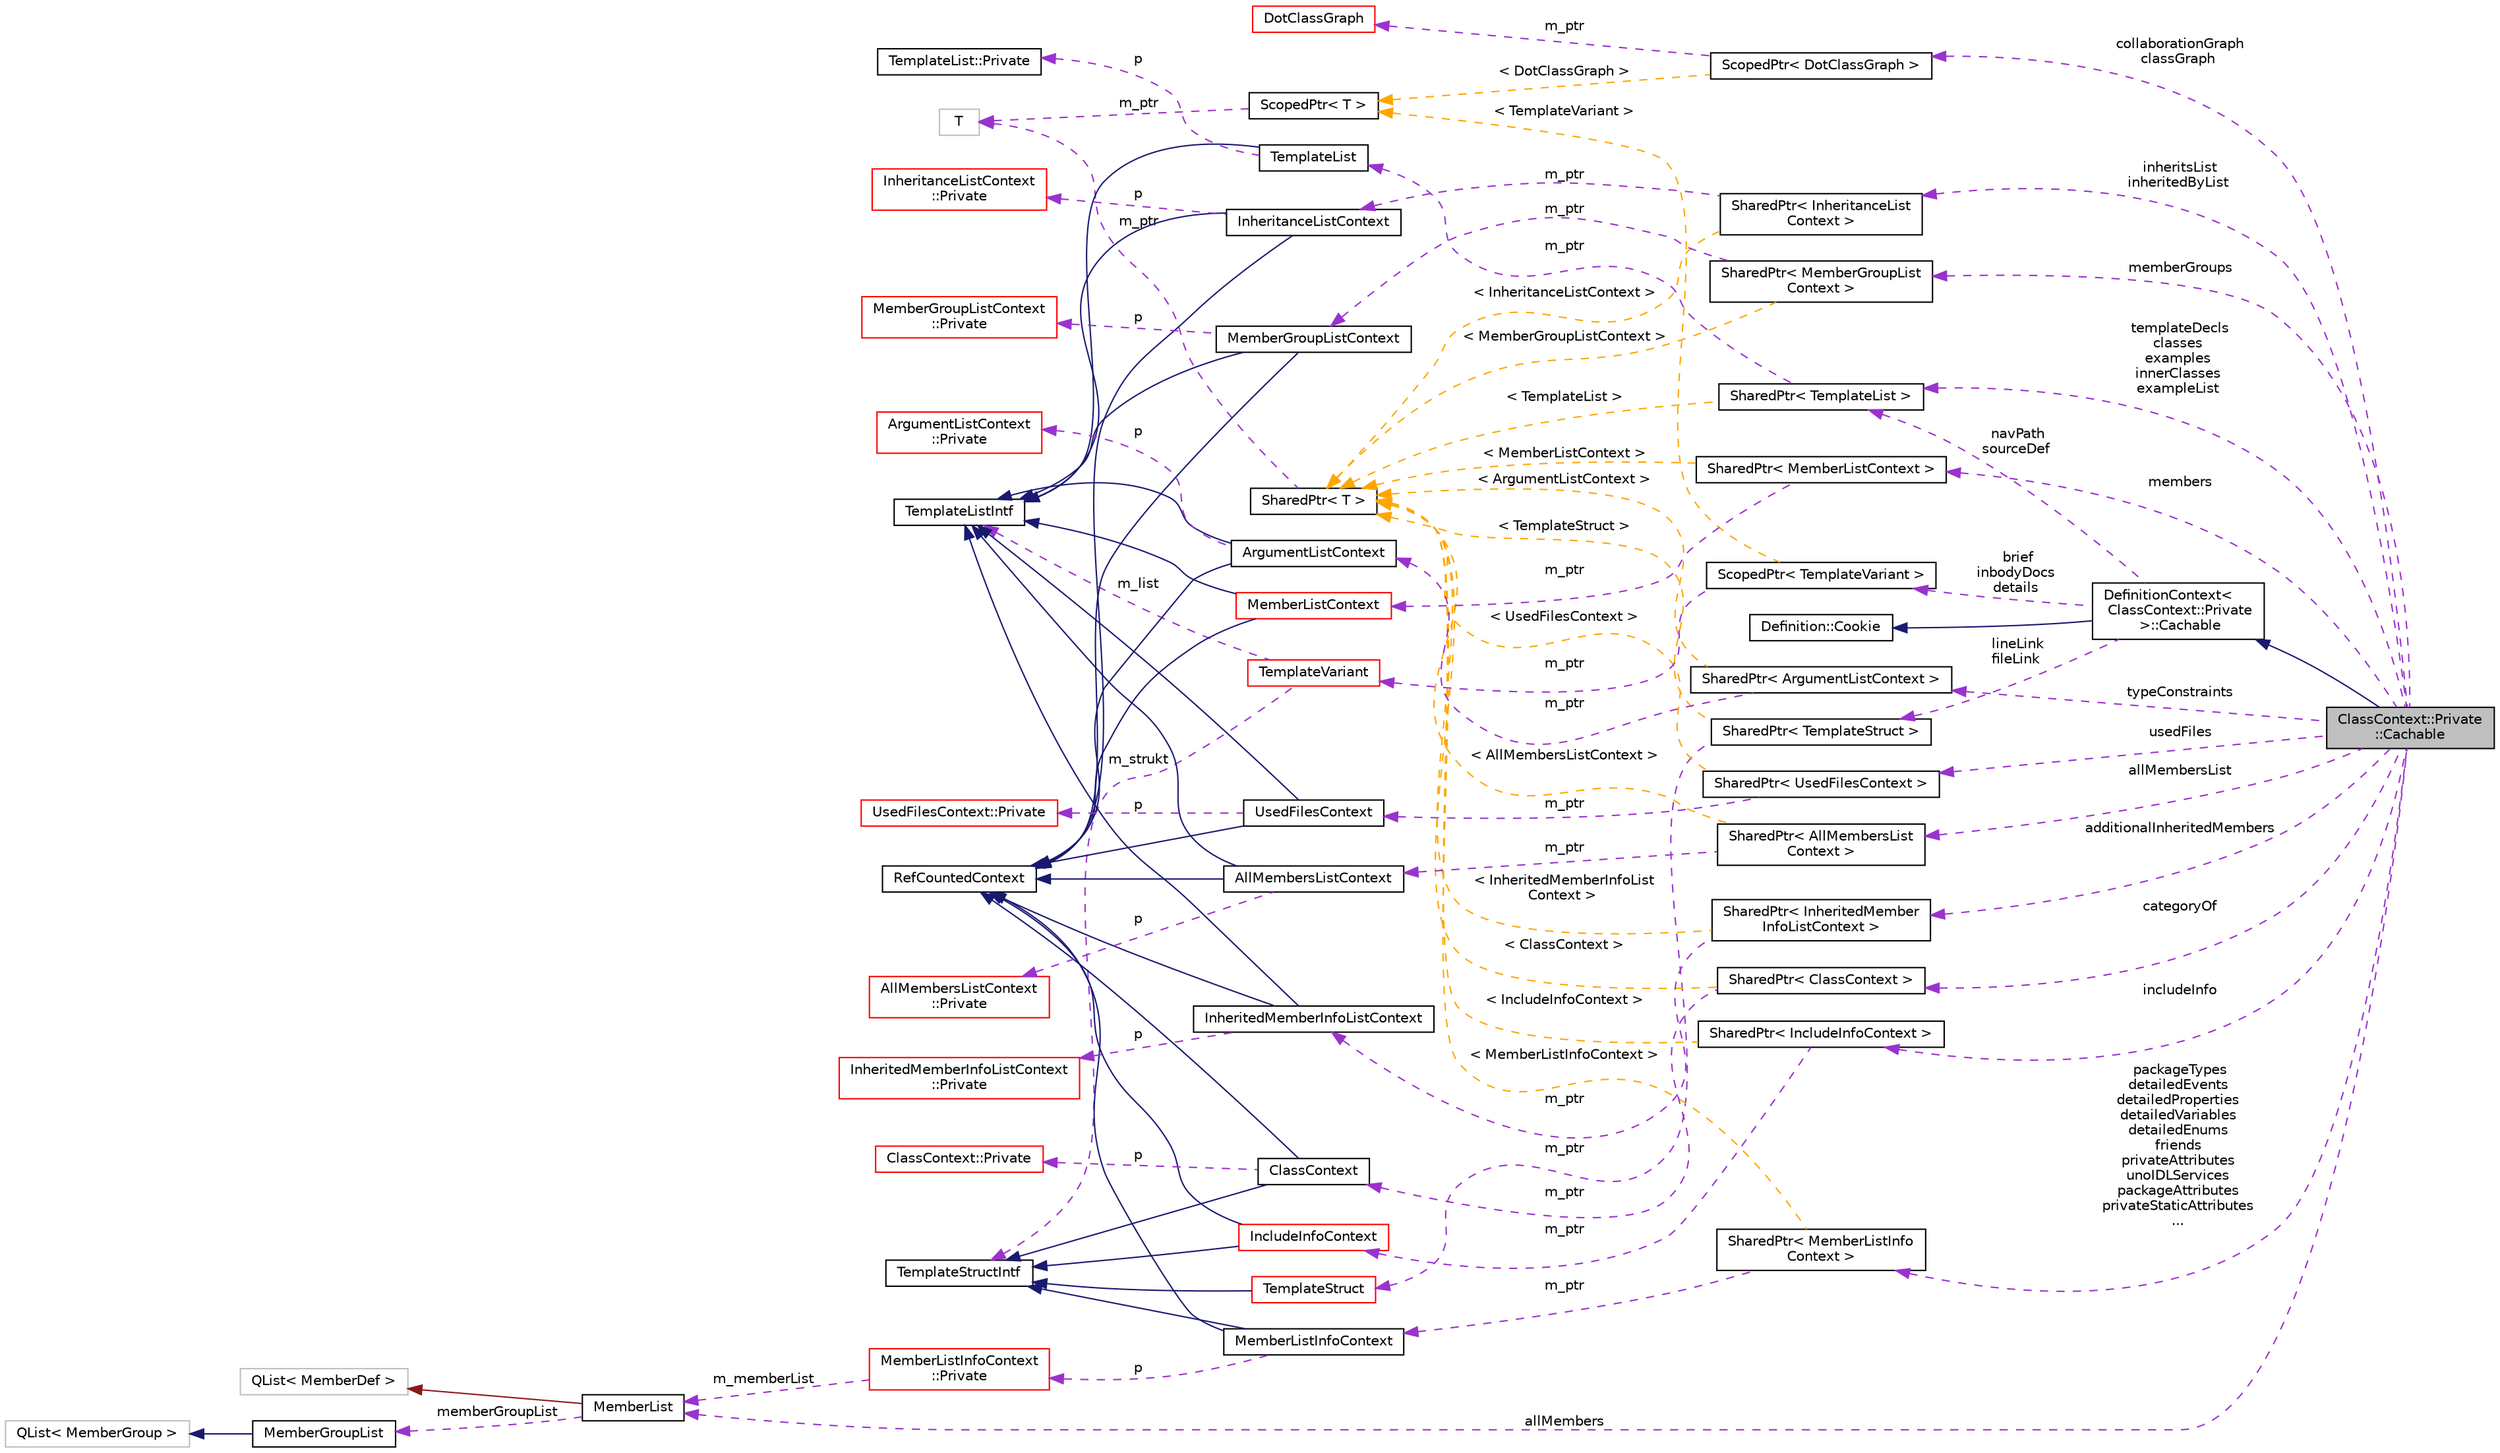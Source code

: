 digraph "ClassContext::Private::Cachable"
{
 // INTERACTIVE_SVG=YES
  edge [fontname="Helvetica",fontsize="10",labelfontname="Helvetica",labelfontsize="10"];
  node [fontname="Helvetica",fontsize="10",shape=record];
  rankdir="LR";
  Node3 [label="ClassContext::Private\l::Cachable",height=0.2,width=0.4,color="black", fillcolor="grey75", style="filled", fontcolor="black"];
  Node4 -> Node3 [dir="back",color="midnightblue",fontsize="10",style="solid",fontname="Helvetica"];
  Node4 [label="DefinitionContext\<\l ClassContext::Private\l \>::Cachable",height=0.2,width=0.4,color="black", fillcolor="white", style="filled",URL="$d9/d7b/struct_definition_context_1_1_cachable.html"];
  Node5 -> Node4 [dir="back",color="midnightblue",fontsize="10",style="solid",fontname="Helvetica"];
  Node5 [label="Definition::Cookie",height=0.2,width=0.4,color="black", fillcolor="white", style="filled",URL="$d1/d2f/struct_definition_1_1_cookie.html"];
  Node6 -> Node4 [dir="back",color="darkorchid3",fontsize="10",style="dashed",label=" lineLink\nfileLink" ,fontname="Helvetica"];
  Node6 [label="SharedPtr\< TemplateStruct \>",height=0.2,width=0.4,color="black", fillcolor="white", style="filled",URL="$df/d12/class_shared_ptr.html"];
  Node7 -> Node6 [dir="back",color="darkorchid3",fontsize="10",style="dashed",label=" m_ptr" ,fontname="Helvetica"];
  Node7 [label="TemplateStruct",height=0.2,width=0.4,color="red", fillcolor="white", style="filled",URL="$d8/d4b/class_template_struct.html",tooltip="Default implementation of a context value of type struct. "];
  Node8 -> Node7 [dir="back",color="midnightblue",fontsize="10",style="solid",fontname="Helvetica"];
  Node8 [label="TemplateStructIntf",height=0.2,width=0.4,color="black", fillcolor="white", style="filled",URL="$d9/de8/class_template_struct_intf.html",tooltip="Abstract interface for a context value of type struct. "];
  Node10 -> Node6 [dir="back",color="orange",fontsize="10",style="dashed",label=" \< TemplateStruct \>" ,fontname="Helvetica"];
  Node10 [label="SharedPtr\< T \>",height=0.2,width=0.4,color="black", fillcolor="white", style="filled",URL="$df/d12/class_shared_ptr.html",tooltip="Reference counting smart pointer. "];
  Node11 -> Node10 [dir="back",color="darkorchid3",fontsize="10",style="dashed",label=" m_ptr" ,fontname="Helvetica"];
  Node11 [label="T",height=0.2,width=0.4,color="grey75", fillcolor="white", style="filled"];
  Node12 -> Node4 [dir="back",color="darkorchid3",fontsize="10",style="dashed",label=" navPath\nsourceDef" ,fontname="Helvetica"];
  Node12 [label="SharedPtr\< TemplateList \>",height=0.2,width=0.4,color="black", fillcolor="white", style="filled",URL="$df/d12/class_shared_ptr.html"];
  Node13 -> Node12 [dir="back",color="darkorchid3",fontsize="10",style="dashed",label=" m_ptr" ,fontname="Helvetica"];
  Node13 [label="TemplateList",height=0.2,width=0.4,color="black", fillcolor="white", style="filled",URL="$de/dab/class_template_list.html",tooltip="Default implementation of a context value of type list. "];
  Node14 -> Node13 [dir="back",color="midnightblue",fontsize="10",style="solid",fontname="Helvetica"];
  Node14 [label="TemplateListIntf",height=0.2,width=0.4,color="black", fillcolor="white", style="filled",URL="$d6/d88/class_template_list_intf.html",tooltip="Abstract read-only interface for a context value of type list. "];
  Node15 -> Node13 [dir="back",color="darkorchid3",fontsize="10",style="dashed",label=" p" ,fontname="Helvetica"];
  Node15 [label="TemplateList::Private",height=0.2,width=0.4,color="black", fillcolor="white", style="filled",URL="$d5/dee/class_template_list_1_1_private.html",tooltip="Private data of a template list object. "];
  Node10 -> Node12 [dir="back",color="orange",fontsize="10",style="dashed",label=" \< TemplateList \>" ,fontname="Helvetica"];
  Node16 -> Node4 [dir="back",color="darkorchid3",fontsize="10",style="dashed",label=" brief\ninbodyDocs\ndetails" ,fontname="Helvetica"];
  Node16 [label="ScopedPtr\< TemplateVariant \>",height=0.2,width=0.4,color="black", fillcolor="white", style="filled",URL="$dd/d9b/class_scoped_ptr.html"];
  Node17 -> Node16 [dir="back",color="darkorchid3",fontsize="10",style="dashed",label=" m_ptr" ,fontname="Helvetica"];
  Node17 [label="TemplateVariant",height=0.2,width=0.4,color="red", fillcolor="white", style="filled",URL="$d1/dba/class_template_variant.html",tooltip="Variant type which can hold one value of a fixed set of types. "];
  Node14 -> Node17 [dir="back",color="darkorchid3",fontsize="10",style="dashed",label=" m_list" ,fontname="Helvetica"];
  Node8 -> Node17 [dir="back",color="darkorchid3",fontsize="10",style="dashed",label=" m_strukt" ,fontname="Helvetica"];
  Node19 -> Node16 [dir="back",color="orange",fontsize="10",style="dashed",label=" \< TemplateVariant \>" ,fontname="Helvetica"];
  Node19 [label="ScopedPtr\< T \>",height=0.2,width=0.4,color="black", fillcolor="white", style="filled",URL="$dd/d9b/class_scoped_ptr.html",tooltip="Scoped smart pointer. "];
  Node11 -> Node19 [dir="back",color="darkorchid3",fontsize="10",style="dashed",label=" m_ptr" ,fontname="Helvetica"];
  Node20 -> Node3 [dir="back",color="darkorchid3",fontsize="10",style="dashed",label=" packageTypes\ndetailedEvents\ndetailedProperties\ndetailedVariables\ndetailedEnums\nfriends\nprivateAttributes\nunoIDLServices\npackageAttributes\nprivateStaticAttributes\n..." ,fontname="Helvetica"];
  Node20 [label="SharedPtr\< MemberListInfo\lContext \>",height=0.2,width=0.4,color="black", fillcolor="white", style="filled",URL="$df/d12/class_shared_ptr.html"];
  Node21 -> Node20 [dir="back",color="darkorchid3",fontsize="10",style="dashed",label=" m_ptr" ,fontname="Helvetica"];
  Node21 [label="MemberListInfoContext",height=0.2,width=0.4,color="black", fillcolor="white", style="filled",URL="$d8/df1/class_member_list_info_context.html"];
  Node22 -> Node21 [dir="back",color="midnightblue",fontsize="10",style="solid",fontname="Helvetica"];
  Node22 [label="RefCountedContext",height=0.2,width=0.4,color="black", fillcolor="white", style="filled",URL="$d8/d96/class_ref_counted_context.html",tooltip="Helper class to support reference counting. "];
  Node8 -> Node21 [dir="back",color="midnightblue",fontsize="10",style="solid",fontname="Helvetica"];
  Node23 -> Node21 [dir="back",color="darkorchid3",fontsize="10",style="dashed",label=" p" ,fontname="Helvetica"];
  Node23 [label="MemberListInfoContext\l::Private",height=0.2,width=0.4,color="red", fillcolor="white", style="filled",URL="$d8/d66/class_member_list_info_context_1_1_private.html"];
  Node24 -> Node23 [dir="back",color="darkorchid3",fontsize="10",style="dashed",label=" m_memberList" ,fontname="Helvetica"];
  Node24 [label="MemberList",height=0.2,width=0.4,color="black", fillcolor="white", style="filled",URL="$dd/d13/class_member_list.html",tooltip="A list of MemberDef objects. "];
  Node25 -> Node24 [dir="back",color="firebrick4",fontsize="10",style="solid",fontname="Helvetica"];
  Node25 [label="QList\< MemberDef \>",height=0.2,width=0.4,color="grey75", fillcolor="white", style="filled"];
  Node26 -> Node24 [dir="back",color="darkorchid3",fontsize="10",style="dashed",label=" memberGroupList" ,fontname="Helvetica"];
  Node26 [label="MemberGroupList",height=0.2,width=0.4,color="black", fillcolor="white", style="filled",URL="$df/d11/class_member_group_list.html",tooltip="A list of MemberGroup objects. "];
  Node27 -> Node26 [dir="back",color="midnightblue",fontsize="10",style="solid",fontname="Helvetica"];
  Node27 [label="QList\< MemberGroup \>",height=0.2,width=0.4,color="grey75", fillcolor="white", style="filled"];
  Node10 -> Node20 [dir="back",color="orange",fontsize="10",style="dashed",label=" \< MemberListInfoContext \>" ,fontname="Helvetica"];
  Node81 -> Node3 [dir="back",color="darkorchid3",fontsize="10",style="dashed",label=" usedFiles" ,fontname="Helvetica"];
  Node81 [label="SharedPtr\< UsedFilesContext \>",height=0.2,width=0.4,color="black", fillcolor="white", style="filled",URL="$df/d12/class_shared_ptr.html"];
  Node82 -> Node81 [dir="back",color="darkorchid3",fontsize="10",style="dashed",label=" m_ptr" ,fontname="Helvetica"];
  Node82 [label="UsedFilesContext",height=0.2,width=0.4,color="black", fillcolor="white", style="filled",URL="$dc/dd4/class_used_files_context.html"];
  Node22 -> Node82 [dir="back",color="midnightblue",fontsize="10",style="solid",fontname="Helvetica"];
  Node14 -> Node82 [dir="back",color="midnightblue",fontsize="10",style="solid",fontname="Helvetica"];
  Node83 -> Node82 [dir="back",color="darkorchid3",fontsize="10",style="dashed",label=" p" ,fontname="Helvetica"];
  Node83 [label="UsedFilesContext::Private",height=0.2,width=0.4,color="red", fillcolor="white", style="filled",URL="$db/da0/class_used_files_context_1_1_private.html"];
  Node10 -> Node81 [dir="back",color="orange",fontsize="10",style="dashed",label=" \< UsedFilesContext \>" ,fontname="Helvetica"];
  Node29 -> Node3 [dir="back",color="darkorchid3",fontsize="10",style="dashed",label=" memberGroups" ,fontname="Helvetica"];
  Node29 [label="SharedPtr\< MemberGroupList\lContext \>",height=0.2,width=0.4,color="black", fillcolor="white", style="filled",URL="$df/d12/class_shared_ptr.html"];
  Node30 -> Node29 [dir="back",color="darkorchid3",fontsize="10",style="dashed",label=" m_ptr" ,fontname="Helvetica"];
  Node30 [label="MemberGroupListContext",height=0.2,width=0.4,color="black", fillcolor="white", style="filled",URL="$d4/d1c/class_member_group_list_context.html"];
  Node22 -> Node30 [dir="back",color="midnightblue",fontsize="10",style="solid",fontname="Helvetica"];
  Node14 -> Node30 [dir="back",color="midnightblue",fontsize="10",style="solid",fontname="Helvetica"];
  Node31 -> Node30 [dir="back",color="darkorchid3",fontsize="10",style="dashed",label=" p" ,fontname="Helvetica"];
  Node31 [label="MemberGroupListContext\l::Private",height=0.2,width=0.4,color="red", fillcolor="white", style="filled",URL="$d3/d09/class_member_group_list_context_1_1_private.html"];
  Node10 -> Node29 [dir="back",color="orange",fontsize="10",style="dashed",label=" \< MemberGroupListContext \>" ,fontname="Helvetica"];
  Node24 -> Node3 [dir="back",color="darkorchid3",fontsize="10",style="dashed",label=" allMembers" ,fontname="Helvetica"];
  Node84 -> Node3 [dir="back",color="darkorchid3",fontsize="10",style="dashed",label=" allMembersList" ,fontname="Helvetica"];
  Node84 [label="SharedPtr\< AllMembersList\lContext \>",height=0.2,width=0.4,color="black", fillcolor="white", style="filled",URL="$df/d12/class_shared_ptr.html"];
  Node85 -> Node84 [dir="back",color="darkorchid3",fontsize="10",style="dashed",label=" m_ptr" ,fontname="Helvetica"];
  Node85 [label="AllMembersListContext",height=0.2,width=0.4,color="black", fillcolor="white", style="filled",URL="$d6/d10/class_all_members_list_context.html"];
  Node22 -> Node85 [dir="back",color="midnightblue",fontsize="10",style="solid",fontname="Helvetica"];
  Node14 -> Node85 [dir="back",color="midnightblue",fontsize="10",style="solid",fontname="Helvetica"];
  Node86 -> Node85 [dir="back",color="darkorchid3",fontsize="10",style="dashed",label=" p" ,fontname="Helvetica"];
  Node86 [label="AllMembersListContext\l::Private",height=0.2,width=0.4,color="red", fillcolor="white", style="filled",URL="$d6/db0/class_all_members_list_context_1_1_private.html"];
  Node10 -> Node84 [dir="back",color="orange",fontsize="10",style="dashed",label=" \< AllMembersListContext \>" ,fontname="Helvetica"];
  Node87 -> Node3 [dir="back",color="darkorchid3",fontsize="10",style="dashed",label=" categoryOf" ,fontname="Helvetica"];
  Node87 [label="SharedPtr\< ClassContext \>",height=0.2,width=0.4,color="black", fillcolor="white", style="filled",URL="$df/d12/class_shared_ptr.html"];
  Node88 -> Node87 [dir="back",color="darkorchid3",fontsize="10",style="dashed",label=" m_ptr" ,fontname="Helvetica"];
  Node88 [label="ClassContext",height=0.2,width=0.4,color="black", fillcolor="white", style="filled",URL="$dc/d38/class_class_context.html"];
  Node22 -> Node88 [dir="back",color="midnightblue",fontsize="10",style="solid",fontname="Helvetica"];
  Node8 -> Node88 [dir="back",color="midnightblue",fontsize="10",style="solid",fontname="Helvetica"];
  Node89 -> Node88 [dir="back",color="darkorchid3",fontsize="10",style="dashed",label=" p" ,fontname="Helvetica"];
  Node89 [label="ClassContext::Private",height=0.2,width=0.4,color="red", fillcolor="white", style="filled",URL="$d5/d54/class_class_context_1_1_private.html"];
  Node10 -> Node87 [dir="back",color="orange",fontsize="10",style="dashed",label=" \< ClassContext \>" ,fontname="Helvetica"];
  Node128 -> Node3 [dir="back",color="darkorchid3",fontsize="10",style="dashed",label=" typeConstraints" ,fontname="Helvetica"];
  Node128 [label="SharedPtr\< ArgumentListContext \>",height=0.2,width=0.4,color="black", fillcolor="white", style="filled",URL="$df/d12/class_shared_ptr.html"];
  Node129 -> Node128 [dir="back",color="darkorchid3",fontsize="10",style="dashed",label=" m_ptr" ,fontname="Helvetica"];
  Node129 [label="ArgumentListContext",height=0.2,width=0.4,color="black", fillcolor="white", style="filled",URL="$d3/d8a/class_argument_list_context.html"];
  Node22 -> Node129 [dir="back",color="midnightblue",fontsize="10",style="solid",fontname="Helvetica"];
  Node14 -> Node129 [dir="back",color="midnightblue",fontsize="10",style="solid",fontname="Helvetica"];
  Node130 -> Node129 [dir="back",color="darkorchid3",fontsize="10",style="dashed",label=" p" ,fontname="Helvetica"];
  Node130 [label="ArgumentListContext\l::Private",height=0.2,width=0.4,color="red", fillcolor="white", style="filled",URL="$d7/dc4/class_argument_list_context_1_1_private.html"];
  Node10 -> Node128 [dir="back",color="orange",fontsize="10",style="dashed",label=" \< ArgumentListContext \>" ,fontname="Helvetica"];
  Node131 -> Node3 [dir="back",color="darkorchid3",fontsize="10",style="dashed",label=" inheritsList\ninheritedByList" ,fontname="Helvetica"];
  Node131 [label="SharedPtr\< InheritanceList\lContext \>",height=0.2,width=0.4,color="black", fillcolor="white", style="filled",URL="$df/d12/class_shared_ptr.html"];
  Node132 -> Node131 [dir="back",color="darkorchid3",fontsize="10",style="dashed",label=" m_ptr" ,fontname="Helvetica"];
  Node132 [label="InheritanceListContext",height=0.2,width=0.4,color="black", fillcolor="white", style="filled",URL="$d8/d77/class_inheritance_list_context.html"];
  Node22 -> Node132 [dir="back",color="midnightblue",fontsize="10",style="solid",fontname="Helvetica"];
  Node14 -> Node132 [dir="back",color="midnightblue",fontsize="10",style="solid",fontname="Helvetica"];
  Node133 -> Node132 [dir="back",color="darkorchid3",fontsize="10",style="dashed",label=" p" ,fontname="Helvetica"];
  Node133 [label="InheritanceListContext\l::Private",height=0.2,width=0.4,color="red", fillcolor="white", style="filled",URL="$d3/dfa/class_inheritance_list_context_1_1_private.html"];
  Node10 -> Node131 [dir="back",color="orange",fontsize="10",style="dashed",label=" \< InheritanceListContext \>" ,fontname="Helvetica"];
  Node33 -> Node3 [dir="back",color="darkorchid3",fontsize="10",style="dashed",label=" additionalInheritedMembers" ,fontname="Helvetica"];
  Node33 [label="SharedPtr\< InheritedMember\lInfoListContext \>",height=0.2,width=0.4,color="black", fillcolor="white", style="filled",URL="$df/d12/class_shared_ptr.html"];
  Node34 -> Node33 [dir="back",color="darkorchid3",fontsize="10",style="dashed",label=" m_ptr" ,fontname="Helvetica"];
  Node34 [label="InheritedMemberInfoListContext",height=0.2,width=0.4,color="black", fillcolor="white", style="filled",URL="$d3/d67/class_inherited_member_info_list_context.html"];
  Node22 -> Node34 [dir="back",color="midnightblue",fontsize="10",style="solid",fontname="Helvetica"];
  Node14 -> Node34 [dir="back",color="midnightblue",fontsize="10",style="solid",fontname="Helvetica"];
  Node35 -> Node34 [dir="back",color="darkorchid3",fontsize="10",style="dashed",label=" p" ,fontname="Helvetica"];
  Node35 [label="InheritedMemberInfoListContext\l::Private",height=0.2,width=0.4,color="red", fillcolor="white", style="filled",URL="$d0/de8/class_inherited_member_info_list_context_1_1_private.html"];
  Node10 -> Node33 [dir="back",color="orange",fontsize="10",style="dashed",label=" \< InheritedMemberInfoList\lContext \>" ,fontname="Helvetica"];
  Node12 -> Node3 [dir="back",color="darkorchid3",fontsize="10",style="dashed",label=" templateDecls\nclasses\nexamples\ninnerClasses\nexampleList" ,fontname="Helvetica"];
  Node134 -> Node3 [dir="back",color="darkorchid3",fontsize="10",style="dashed",label=" includeInfo" ,fontname="Helvetica"];
  Node134 [label="SharedPtr\< IncludeInfoContext \>",height=0.2,width=0.4,color="black", fillcolor="white", style="filled",URL="$df/d12/class_shared_ptr.html"];
  Node135 -> Node134 [dir="back",color="darkorchid3",fontsize="10",style="dashed",label=" m_ptr" ,fontname="Helvetica"];
  Node135 [label="IncludeInfoContext",height=0.2,width=0.4,color="red", fillcolor="white", style="filled",URL="$d2/dfe/class_include_info_context.html"];
  Node22 -> Node135 [dir="back",color="midnightblue",fontsize="10",style="solid",fontname="Helvetica"];
  Node8 -> Node135 [dir="back",color="midnightblue",fontsize="10",style="solid",fontname="Helvetica"];
  Node10 -> Node134 [dir="back",color="orange",fontsize="10",style="dashed",label=" \< IncludeInfoContext \>" ,fontname="Helvetica"];
  Node143 -> Node3 [dir="back",color="darkorchid3",fontsize="10",style="dashed",label=" collaborationGraph\nclassGraph" ,fontname="Helvetica"];
  Node143 [label="ScopedPtr\< DotClassGraph \>",height=0.2,width=0.4,color="black", fillcolor="white", style="filled",URL="$dd/d9b/class_scoped_ptr.html"];
  Node144 -> Node143 [dir="back",color="darkorchid3",fontsize="10",style="dashed",label=" m_ptr" ,fontname="Helvetica"];
  Node144 [label="DotClassGraph",height=0.2,width=0.4,color="red", fillcolor="white", style="filled",URL="$df/d1c/class_dot_class_graph.html",tooltip="Representation of a class inheritance or dependency graph. "];
  Node19 -> Node143 [dir="back",color="orange",fontsize="10",style="dashed",label=" \< DotClassGraph \>" ,fontname="Helvetica"];
  Node36 -> Node3 [dir="back",color="darkorchid3",fontsize="10",style="dashed",label=" members" ,fontname="Helvetica"];
  Node36 [label="SharedPtr\< MemberListContext \>",height=0.2,width=0.4,color="black", fillcolor="white", style="filled",URL="$df/d12/class_shared_ptr.html"];
  Node37 -> Node36 [dir="back",color="darkorchid3",fontsize="10",style="dashed",label=" m_ptr" ,fontname="Helvetica"];
  Node37 [label="MemberListContext",height=0.2,width=0.4,color="red", fillcolor="white", style="filled",URL="$df/dda/class_member_list_context.html"];
  Node22 -> Node37 [dir="back",color="midnightblue",fontsize="10",style="solid",fontname="Helvetica"];
  Node14 -> Node37 [dir="back",color="midnightblue",fontsize="10",style="solid",fontname="Helvetica"];
  Node10 -> Node36 [dir="back",color="orange",fontsize="10",style="dashed",label=" \< MemberListContext \>" ,fontname="Helvetica"];
}
